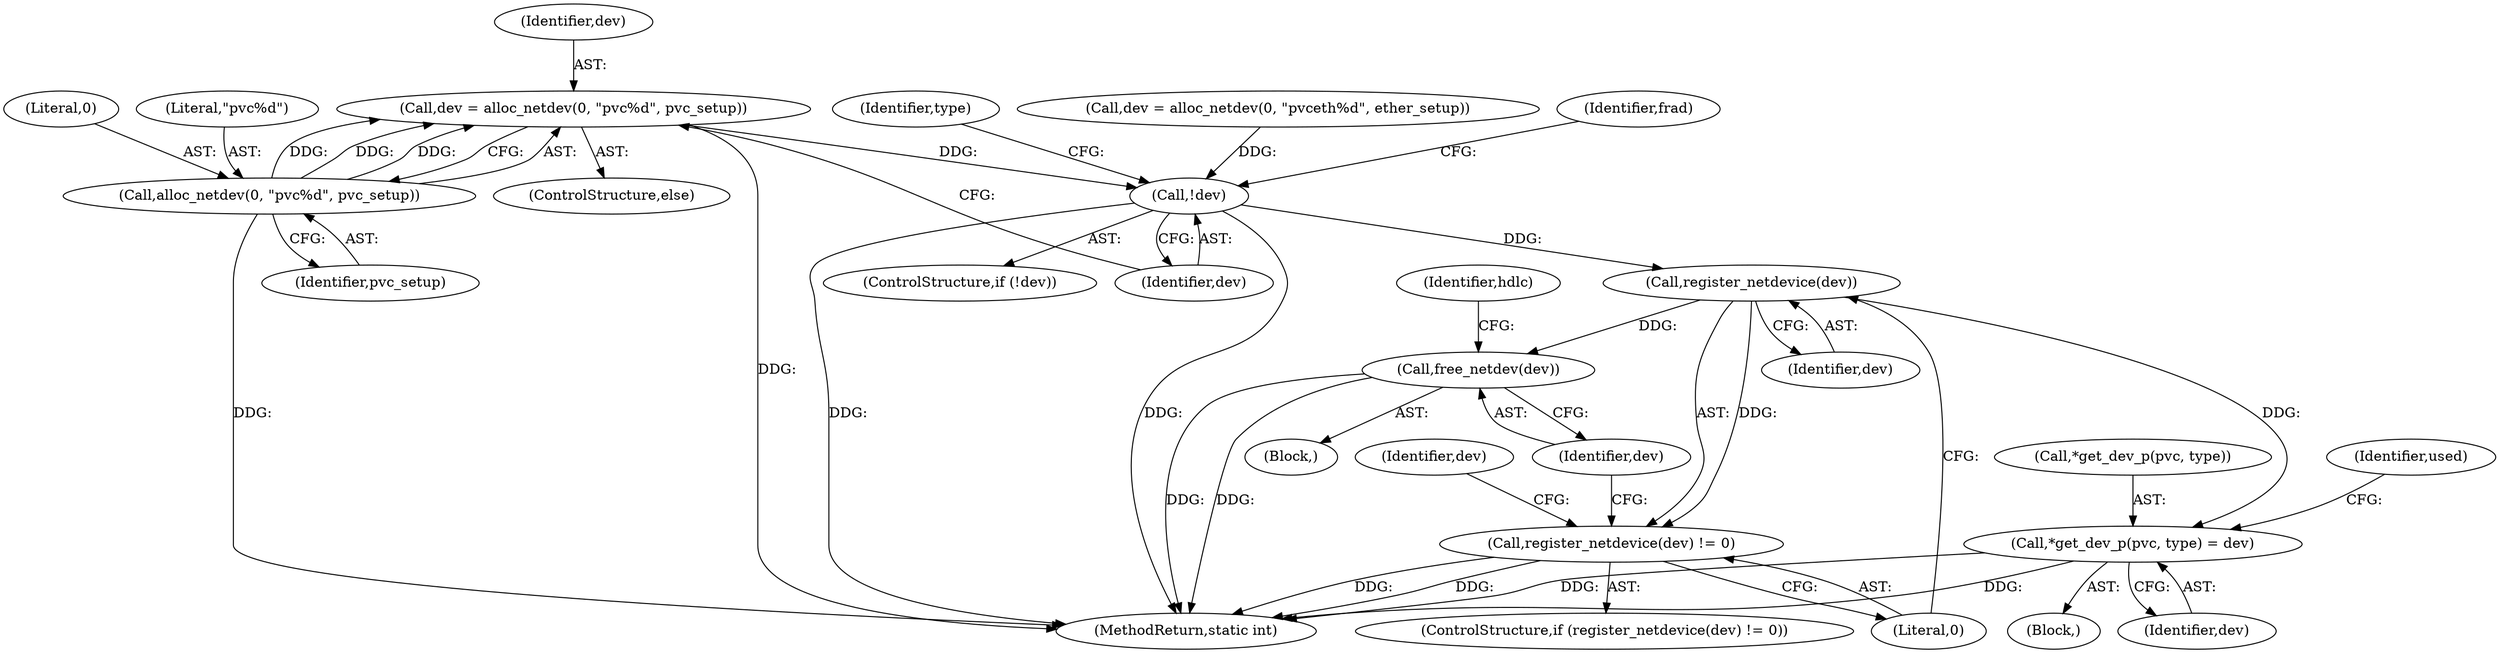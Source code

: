 digraph "0_linux_550fd08c2cebad61c548def135f67aba284c6162_6@pointer" {
"1000157" [label="(Call,dev = alloc_netdev(0, \"pvc%d\", pvc_setup))"];
"1000159" [label="(Call,alloc_netdev(0, \"pvc%d\", pvc_setup))"];
"1000164" [label="(Call,!dev)"];
"1000222" [label="(Call,register_netdevice(dev))"];
"1000221" [label="(Call,register_netdevice(dev) != 0)"];
"1000226" [label="(Call,free_netdev(dev))"];
"1000238" [label="(Call,*get_dev_p(pvc, type) = dev)"];
"1000161" [label="(Literal,\"pvc%d\")"];
"1000238" [label="(Call,*get_dev_p(pvc, type) = dev)"];
"1000157" [label="(Call,dev = alloc_netdev(0, \"pvc%d\", pvc_setup))"];
"1000104" [label="(Block,)"];
"1000261" [label="(MethodReturn,static int)"];
"1000163" [label="(ControlStructure,if (!dev))"];
"1000160" [label="(Literal,0)"];
"1000164" [label="(Call,!dev)"];
"1000227" [label="(Identifier,dev)"];
"1000222" [label="(Call,register_netdevice(dev))"];
"1000221" [label="(Call,register_netdevice(dev) != 0)"];
"1000224" [label="(Literal,0)"];
"1000156" [label="(ControlStructure,else)"];
"1000165" [label="(Identifier,dev)"];
"1000226" [label="(Call,free_netdev(dev))"];
"1000220" [label="(ControlStructure,if (register_netdevice(dev) != 0))"];
"1000159" [label="(Call,alloc_netdev(0, \"pvc%d\", pvc_setup))"];
"1000246" [label="(Identifier,used)"];
"1000162" [label="(Identifier,pvc_setup)"];
"1000225" [label="(Block,)"];
"1000223" [label="(Identifier,dev)"];
"1000158" [label="(Identifier,dev)"];
"1000168" [label="(Identifier,frad)"];
"1000243" [label="(Identifier,dev)"];
"1000235" [label="(Identifier,dev)"];
"1000229" [label="(Identifier,hdlc)"];
"1000177" [label="(Identifier,type)"];
"1000145" [label="(Call,dev = alloc_netdev(0, \"pvceth%d\", ether_setup))"];
"1000239" [label="(Call,*get_dev_p(pvc, type))"];
"1000157" -> "1000156"  [label="AST: "];
"1000157" -> "1000159"  [label="CFG: "];
"1000158" -> "1000157"  [label="AST: "];
"1000159" -> "1000157"  [label="AST: "];
"1000165" -> "1000157"  [label="CFG: "];
"1000157" -> "1000261"  [label="DDG: "];
"1000159" -> "1000157"  [label="DDG: "];
"1000159" -> "1000157"  [label="DDG: "];
"1000159" -> "1000157"  [label="DDG: "];
"1000157" -> "1000164"  [label="DDG: "];
"1000159" -> "1000162"  [label="CFG: "];
"1000160" -> "1000159"  [label="AST: "];
"1000161" -> "1000159"  [label="AST: "];
"1000162" -> "1000159"  [label="AST: "];
"1000159" -> "1000261"  [label="DDG: "];
"1000164" -> "1000163"  [label="AST: "];
"1000164" -> "1000165"  [label="CFG: "];
"1000165" -> "1000164"  [label="AST: "];
"1000168" -> "1000164"  [label="CFG: "];
"1000177" -> "1000164"  [label="CFG: "];
"1000164" -> "1000261"  [label="DDG: "];
"1000164" -> "1000261"  [label="DDG: "];
"1000145" -> "1000164"  [label="DDG: "];
"1000164" -> "1000222"  [label="DDG: "];
"1000222" -> "1000221"  [label="AST: "];
"1000222" -> "1000223"  [label="CFG: "];
"1000223" -> "1000222"  [label="AST: "];
"1000224" -> "1000222"  [label="CFG: "];
"1000222" -> "1000221"  [label="DDG: "];
"1000222" -> "1000226"  [label="DDG: "];
"1000222" -> "1000238"  [label="DDG: "];
"1000221" -> "1000220"  [label="AST: "];
"1000221" -> "1000224"  [label="CFG: "];
"1000224" -> "1000221"  [label="AST: "];
"1000227" -> "1000221"  [label="CFG: "];
"1000235" -> "1000221"  [label="CFG: "];
"1000221" -> "1000261"  [label="DDG: "];
"1000221" -> "1000261"  [label="DDG: "];
"1000226" -> "1000225"  [label="AST: "];
"1000226" -> "1000227"  [label="CFG: "];
"1000227" -> "1000226"  [label="AST: "];
"1000229" -> "1000226"  [label="CFG: "];
"1000226" -> "1000261"  [label="DDG: "];
"1000226" -> "1000261"  [label="DDG: "];
"1000238" -> "1000104"  [label="AST: "];
"1000238" -> "1000243"  [label="CFG: "];
"1000239" -> "1000238"  [label="AST: "];
"1000243" -> "1000238"  [label="AST: "];
"1000246" -> "1000238"  [label="CFG: "];
"1000238" -> "1000261"  [label="DDG: "];
"1000238" -> "1000261"  [label="DDG: "];
}
